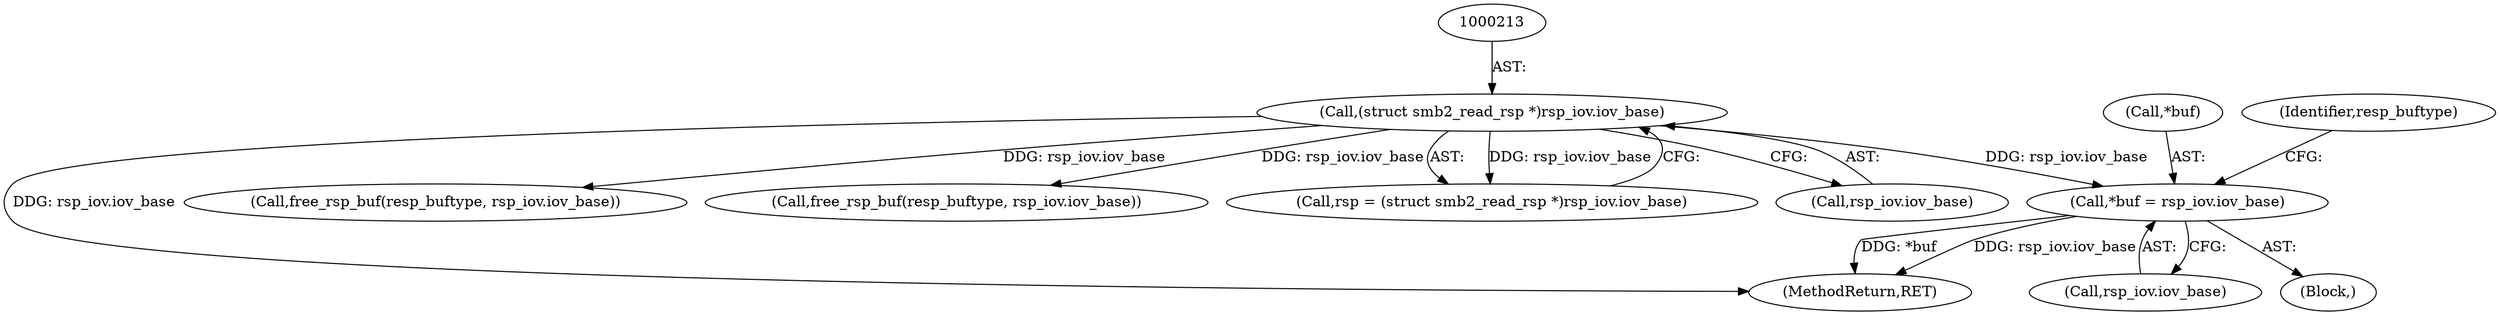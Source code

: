 digraph "0_linux_088aaf17aa79300cab14dbee2569c58cfafd7d6e@pointer" {
"1000371" [label="(Call,*buf = rsp_iov.iov_base)"];
"1000212" [label="(Call,(struct smb2_read_rsp *)rsp_iov.iov_base)"];
"1000214" [label="(Call,rsp_iov.iov_base)"];
"1000371" [label="(Call,*buf = rsp_iov.iov_base)"];
"1000374" [label="(Call,rsp_iov.iov_base)"];
"1000372" [label="(Call,*buf)"];
"1000212" [label="(Call,(struct smb2_read_rsp *)rsp_iov.iov_base)"];
"1000396" [label="(MethodReturn,RET)"];
"1000379" [label="(Identifier,resp_buftype)"];
"1000370" [label="(Block,)"];
"1000360" [label="(Call,free_rsp_buf(resp_buftype, rsp_iov.iov_base))"];
"1000273" [label="(Call,free_rsp_buf(resp_buftype, rsp_iov.iov_base))"];
"1000210" [label="(Call,rsp = (struct smb2_read_rsp *)rsp_iov.iov_base)"];
"1000371" -> "1000370"  [label="AST: "];
"1000371" -> "1000374"  [label="CFG: "];
"1000372" -> "1000371"  [label="AST: "];
"1000374" -> "1000371"  [label="AST: "];
"1000379" -> "1000371"  [label="CFG: "];
"1000371" -> "1000396"  [label="DDG: *buf"];
"1000371" -> "1000396"  [label="DDG: rsp_iov.iov_base"];
"1000212" -> "1000371"  [label="DDG: rsp_iov.iov_base"];
"1000212" -> "1000210"  [label="AST: "];
"1000212" -> "1000214"  [label="CFG: "];
"1000213" -> "1000212"  [label="AST: "];
"1000214" -> "1000212"  [label="AST: "];
"1000210" -> "1000212"  [label="CFG: "];
"1000212" -> "1000396"  [label="DDG: rsp_iov.iov_base"];
"1000212" -> "1000210"  [label="DDG: rsp_iov.iov_base"];
"1000212" -> "1000273"  [label="DDG: rsp_iov.iov_base"];
"1000212" -> "1000360"  [label="DDG: rsp_iov.iov_base"];
}
